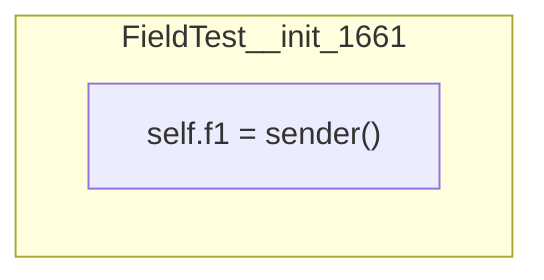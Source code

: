 graph TD
subgraph FieldTest__init_1661
    FieldTest__init_1661_141["self.f1 = sender()"]:::exitNode
end